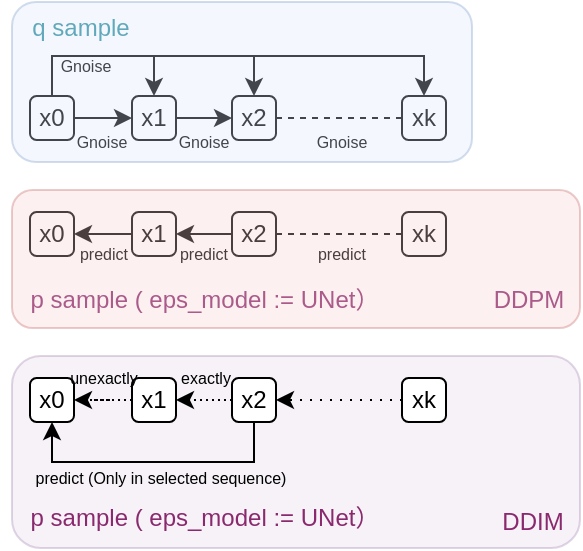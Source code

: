 <mxfile version="27.1.3" pages="2">
  <diagram name="第 1 页" id="ovD-bxoLAg3NraZJKQms">
    <mxGraphModel dx="873" dy="401" grid="0" gridSize="10" guides="1" tooltips="1" connect="1" arrows="1" fold="1" page="1" pageScale="1" pageWidth="3300" pageHeight="4681" math="0" shadow="0">
      <root>
        <mxCell id="0" />
        <mxCell id="1" parent="0" />
        <mxCell id="r8Y3m8feluJLecaW_El3-38" value="" style="rounded=1;whiteSpace=wrap;html=1;fillColor=#e1d5e7;strokeColor=#9673a6;opacity=30;" vertex="1" parent="1">
          <mxGeometry x="51" y="255" width="284" height="96" as="geometry" />
        </mxCell>
        <mxCell id="r8Y3m8feluJLecaW_El3-5" style="edgeStyle=orthogonalEdgeStyle;rounded=0;orthogonalLoop=1;jettySize=auto;html=1;exitX=1;exitY=0.5;exitDx=0;exitDy=0;entryX=0;entryY=0.5;entryDx=0;entryDy=0;" edge="1" parent="1" source="r8Y3m8feluJLecaW_El3-1" target="r8Y3m8feluJLecaW_El3-2">
          <mxGeometry relative="1" as="geometry" />
        </mxCell>
        <mxCell id="r8Y3m8feluJLecaW_El3-8" style="edgeStyle=orthogonalEdgeStyle;rounded=0;orthogonalLoop=1;jettySize=auto;html=1;exitX=0.5;exitY=0;exitDx=0;exitDy=0;entryX=0.5;entryY=0;entryDx=0;entryDy=0;" edge="1" parent="1" source="r8Y3m8feluJLecaW_El3-1" target="r8Y3m8feluJLecaW_El3-2">
          <mxGeometry relative="1" as="geometry" />
        </mxCell>
        <mxCell id="r8Y3m8feluJLecaW_El3-9" style="edgeStyle=orthogonalEdgeStyle;rounded=0;orthogonalLoop=1;jettySize=auto;html=1;exitX=0.5;exitY=0;exitDx=0;exitDy=0;entryX=0.5;entryY=0;entryDx=0;entryDy=0;" edge="1" parent="1" source="r8Y3m8feluJLecaW_El3-1" target="r8Y3m8feluJLecaW_El3-3">
          <mxGeometry relative="1" as="geometry" />
        </mxCell>
        <mxCell id="r8Y3m8feluJLecaW_El3-10" style="edgeStyle=orthogonalEdgeStyle;rounded=0;orthogonalLoop=1;jettySize=auto;html=1;exitX=0.5;exitY=0;exitDx=0;exitDy=0;entryX=0.5;entryY=0;entryDx=0;entryDy=0;" edge="1" parent="1" source="r8Y3m8feluJLecaW_El3-1" target="r8Y3m8feluJLecaW_El3-4">
          <mxGeometry relative="1" as="geometry" />
        </mxCell>
        <mxCell id="r8Y3m8feluJLecaW_El3-1" value="x0" style="rounded=1;whiteSpace=wrap;html=1;" vertex="1" parent="1">
          <mxGeometry x="60" y="125" width="22" height="22" as="geometry" />
        </mxCell>
        <mxCell id="r8Y3m8feluJLecaW_El3-6" style="edgeStyle=orthogonalEdgeStyle;rounded=0;orthogonalLoop=1;jettySize=auto;html=1;exitX=1;exitY=0.5;exitDx=0;exitDy=0;entryX=0;entryY=0.5;entryDx=0;entryDy=0;" edge="1" parent="1" source="r8Y3m8feluJLecaW_El3-2" target="r8Y3m8feluJLecaW_El3-3">
          <mxGeometry relative="1" as="geometry" />
        </mxCell>
        <mxCell id="r8Y3m8feluJLecaW_El3-2" value="x1" style="rounded=1;whiteSpace=wrap;html=1;" vertex="1" parent="1">
          <mxGeometry x="111" y="125" width="22" height="22" as="geometry" />
        </mxCell>
        <mxCell id="r8Y3m8feluJLecaW_El3-3" value="x2" style="rounded=1;whiteSpace=wrap;html=1;" vertex="1" parent="1">
          <mxGeometry x="161" y="125" width="22" height="22" as="geometry" />
        </mxCell>
        <mxCell id="r8Y3m8feluJLecaW_El3-4" value="xk" style="rounded=1;whiteSpace=wrap;html=1;" vertex="1" parent="1">
          <mxGeometry x="246" y="125" width="22" height="22" as="geometry" />
        </mxCell>
        <mxCell id="r8Y3m8feluJLecaW_El3-7" value="" style="endArrow=none;dashed=1;html=1;rounded=0;entryX=0;entryY=0.5;entryDx=0;entryDy=0;exitX=1;exitY=0.5;exitDx=0;exitDy=0;" edge="1" parent="1" source="r8Y3m8feluJLecaW_El3-3" target="r8Y3m8feluJLecaW_El3-4">
          <mxGeometry width="50" height="50" relative="1" as="geometry">
            <mxPoint x="134" y="215" as="sourcePoint" />
            <mxPoint x="184" y="165" as="targetPoint" />
          </mxGeometry>
        </mxCell>
        <mxCell id="r8Y3m8feluJLecaW_El3-12" value="&lt;font style=&quot;color: rgb(44, 142, 158);&quot;&gt;q sample&lt;/font&gt;" style="text;html=1;align=center;verticalAlign=middle;resizable=0;points=[];autosize=1;strokeColor=none;fillColor=none;" vertex="1" parent="1">
          <mxGeometry x="51" y="78" width="67" height="26" as="geometry" />
        </mxCell>
        <mxCell id="r8Y3m8feluJLecaW_El3-14" value="xk" style="rounded=1;whiteSpace=wrap;html=1;" vertex="1" parent="1">
          <mxGeometry x="246" y="183" width="22" height="22" as="geometry" />
        </mxCell>
        <mxCell id="r8Y3m8feluJLecaW_El3-15" value="x0" style="rounded=1;whiteSpace=wrap;html=1;" vertex="1" parent="1">
          <mxGeometry x="60" y="183" width="22" height="22" as="geometry" />
        </mxCell>
        <mxCell id="r8Y3m8feluJLecaW_El3-20" style="edgeStyle=orthogonalEdgeStyle;rounded=0;orthogonalLoop=1;jettySize=auto;html=1;exitX=0;exitY=0.5;exitDx=0;exitDy=0;entryX=1;entryY=0.5;entryDx=0;entryDy=0;" edge="1" parent="1" source="r8Y3m8feluJLecaW_El3-16" target="r8Y3m8feluJLecaW_El3-15">
          <mxGeometry relative="1" as="geometry" />
        </mxCell>
        <mxCell id="r8Y3m8feluJLecaW_El3-16" value="x1" style="rounded=1;whiteSpace=wrap;html=1;" vertex="1" parent="1">
          <mxGeometry x="111" y="183" width="22" height="22" as="geometry" />
        </mxCell>
        <mxCell id="r8Y3m8feluJLecaW_El3-19" style="edgeStyle=orthogonalEdgeStyle;rounded=0;orthogonalLoop=1;jettySize=auto;html=1;exitX=0;exitY=0.5;exitDx=0;exitDy=0;entryX=1;entryY=0.5;entryDx=0;entryDy=0;" edge="1" parent="1" source="r8Y3m8feluJLecaW_El3-17" target="r8Y3m8feluJLecaW_El3-16">
          <mxGeometry relative="1" as="geometry" />
        </mxCell>
        <mxCell id="r8Y3m8feluJLecaW_El3-17" value="x2" style="rounded=1;whiteSpace=wrap;html=1;" vertex="1" parent="1">
          <mxGeometry x="161" y="183" width="22" height="22" as="geometry" />
        </mxCell>
        <mxCell id="r8Y3m8feluJLecaW_El3-18" value="" style="endArrow=none;dashed=1;html=1;rounded=0;entryX=0;entryY=0.5;entryDx=0;entryDy=0;exitX=1;exitY=0.5;exitDx=0;exitDy=0;" edge="1" parent="1" source="r8Y3m8feluJLecaW_El3-17" target="r8Y3m8feluJLecaW_El3-14">
          <mxGeometry width="50" height="50" relative="1" as="geometry">
            <mxPoint x="183" y="226" as="sourcePoint" />
            <mxPoint x="246" y="226" as="targetPoint" />
          </mxGeometry>
        </mxCell>
        <mxCell id="r8Y3m8feluJLecaW_El3-22" value="&lt;font style=&quot;&quot;&gt;p sample ( eps_model := UNet）&lt;/font&gt;" style="text;html=1;align=center;verticalAlign=middle;resizable=0;points=[];autosize=1;strokeColor=none;fillColor=none;fontColor=#8A296D;" vertex="1" parent="1">
          <mxGeometry x="51" y="214" width="192" height="26" as="geometry" />
        </mxCell>
        <mxCell id="r8Y3m8feluJLecaW_El3-23" value="predict" style="text;html=1;align=center;verticalAlign=middle;whiteSpace=wrap;rounded=0;fontSize=8;" vertex="1" parent="1">
          <mxGeometry x="67" y="189" width="60" height="30" as="geometry" />
        </mxCell>
        <mxCell id="r8Y3m8feluJLecaW_El3-24" value="predict" style="text;html=1;align=center;verticalAlign=middle;whiteSpace=wrap;rounded=0;fontSize=8;" vertex="1" parent="1">
          <mxGeometry x="117" y="189" width="60" height="30" as="geometry" />
        </mxCell>
        <mxCell id="r8Y3m8feluJLecaW_El3-25" value="predict" style="text;html=1;align=center;verticalAlign=middle;whiteSpace=wrap;rounded=0;fontSize=8;" vertex="1" parent="1">
          <mxGeometry x="186" y="189" width="60" height="30" as="geometry" />
        </mxCell>
        <mxCell id="r8Y3m8feluJLecaW_El3-27" value="Gnoise" style="text;html=1;align=center;verticalAlign=middle;whiteSpace=wrap;rounded=0;fontSize=8;" vertex="1" parent="1">
          <mxGeometry x="66" y="133" width="60" height="30" as="geometry" />
        </mxCell>
        <mxCell id="r8Y3m8feluJLecaW_El3-28" value="Gnoise" style="text;html=1;align=center;verticalAlign=middle;whiteSpace=wrap;rounded=0;fontSize=8;" vertex="1" parent="1">
          <mxGeometry x="117" y="133" width="60" height="30" as="geometry" />
        </mxCell>
        <mxCell id="r8Y3m8feluJLecaW_El3-29" value="Gnoise" style="text;html=1;align=center;verticalAlign=middle;whiteSpace=wrap;rounded=0;fontSize=8;" vertex="1" parent="1">
          <mxGeometry x="186" y="133" width="60" height="30" as="geometry" />
        </mxCell>
        <mxCell id="r8Y3m8feluJLecaW_El3-30" value="&lt;font style=&quot;&quot;&gt;DDPM&lt;/font&gt;" style="text;html=1;align=center;verticalAlign=middle;resizable=0;points=[];autosize=1;strokeColor=none;fillColor=none;fontColor=#8A296D;" vertex="1" parent="1">
          <mxGeometry x="282" y="214" width="53" height="26" as="geometry" />
        </mxCell>
        <mxCell id="r8Y3m8feluJLecaW_El3-46" style="edgeStyle=orthogonalEdgeStyle;rounded=0;orthogonalLoop=1;jettySize=auto;html=1;exitX=0;exitY=0.5;exitDx=0;exitDy=0;entryX=1;entryY=0.5;entryDx=0;entryDy=0;dashed=1;dashPattern=1 4;" edge="1" parent="1" source="r8Y3m8feluJLecaW_El3-31" target="r8Y3m8feluJLecaW_El3-36">
          <mxGeometry relative="1" as="geometry" />
        </mxCell>
        <mxCell id="r8Y3m8feluJLecaW_El3-31" value="xk" style="rounded=1;whiteSpace=wrap;html=1;" vertex="1" parent="1">
          <mxGeometry x="246" y="266" width="22" height="22" as="geometry" />
        </mxCell>
        <mxCell id="r8Y3m8feluJLecaW_El3-32" value="x0" style="rounded=1;whiteSpace=wrap;html=1;" vertex="1" parent="1">
          <mxGeometry x="60" y="266" width="22" height="22" as="geometry" />
        </mxCell>
        <mxCell id="r8Y3m8feluJLecaW_El3-45" style="edgeStyle=orthogonalEdgeStyle;rounded=0;orthogonalLoop=1;jettySize=auto;html=1;exitX=0;exitY=0.5;exitDx=0;exitDy=0;dashed=1;dashPattern=1 2;strokeWidth=1;" edge="1" parent="1" source="r8Y3m8feluJLecaW_El3-34" target="r8Y3m8feluJLecaW_El3-32">
          <mxGeometry relative="1" as="geometry" />
        </mxCell>
        <mxCell id="r8Y3m8feluJLecaW_El3-34" value="x1" style="rounded=1;whiteSpace=wrap;html=1;" vertex="1" parent="1">
          <mxGeometry x="111" y="266" width="22" height="22" as="geometry" />
        </mxCell>
        <mxCell id="r8Y3m8feluJLecaW_El3-35" style="edgeStyle=orthogonalEdgeStyle;rounded=0;orthogonalLoop=1;jettySize=auto;html=1;exitX=0;exitY=0.5;exitDx=0;exitDy=0;entryX=1;entryY=0.5;entryDx=0;entryDy=0;dashed=1;dashPattern=1 2;" edge="1" parent="1" source="r8Y3m8feluJLecaW_El3-36" target="r8Y3m8feluJLecaW_El3-34">
          <mxGeometry relative="1" as="geometry" />
        </mxCell>
        <mxCell id="r8Y3m8feluJLecaW_El3-47" style="edgeStyle=orthogonalEdgeStyle;rounded=0;orthogonalLoop=1;jettySize=auto;html=1;exitX=0.5;exitY=1;exitDx=0;exitDy=0;entryX=0.5;entryY=1;entryDx=0;entryDy=0;" edge="1" parent="1" source="r8Y3m8feluJLecaW_El3-36" target="r8Y3m8feluJLecaW_El3-32">
          <mxGeometry relative="1" as="geometry" />
        </mxCell>
        <mxCell id="r8Y3m8feluJLecaW_El3-36" value="x2" style="rounded=1;whiteSpace=wrap;html=1;" vertex="1" parent="1">
          <mxGeometry x="161" y="266" width="22" height="22" as="geometry" />
        </mxCell>
        <mxCell id="r8Y3m8feluJLecaW_El3-39" value="&lt;font style=&quot;&quot;&gt;p sample ( eps_model := UNet）&lt;/font&gt;" style="text;html=1;align=center;verticalAlign=middle;resizable=0;points=[];autosize=1;strokeColor=none;fillColor=none;fontColor=#8A296D;" vertex="1" parent="1">
          <mxGeometry x="51" y="323" width="192" height="26" as="geometry" />
        </mxCell>
        <mxCell id="r8Y3m8feluJLecaW_El3-40" value="predict (Only in selected sequence)" style="text;html=1;align=center;verticalAlign=middle;whiteSpace=wrap;rounded=0;fontSize=8;" vertex="1" parent="1">
          <mxGeometry x="45" y="301" width="161" height="30" as="geometry" />
        </mxCell>
        <mxCell id="r8Y3m8feluJLecaW_El3-43" value="&lt;font style=&quot;&quot;&gt;DDIM&lt;/font&gt;" style="text;html=1;align=center;verticalAlign=middle;resizable=0;points=[];autosize=1;strokeColor=none;fillColor=none;fontColor=#8A296D;" vertex="1" parent="1">
          <mxGeometry x="286" y="325" width="49" height="26" as="geometry" />
        </mxCell>
        <mxCell id="r8Y3m8feluJLecaW_El3-44" value="exactly" style="text;html=1;align=center;verticalAlign=middle;whiteSpace=wrap;rounded=0;fontSize=8;" vertex="1" parent="1">
          <mxGeometry x="118" y="251" width="60" height="30" as="geometry" />
        </mxCell>
        <mxCell id="r8Y3m8feluJLecaW_El3-21" value="" style="rounded=1;whiteSpace=wrap;html=1;fillColor=#f8cecc;strokeColor=#b85450;opacity=30;" vertex="1" parent="1">
          <mxGeometry x="51" y="172" width="284" height="69" as="geometry" />
        </mxCell>
        <mxCell id="r8Y3m8feluJLecaW_El3-48" value="unexactly" style="text;html=1;align=center;verticalAlign=middle;whiteSpace=wrap;rounded=0;fontSize=8;" vertex="1" parent="1">
          <mxGeometry x="67" y="251" width="60" height="30" as="geometry" />
        </mxCell>
        <mxCell id="r8Y3m8feluJLecaW_El3-49" value="Gnoise" style="text;html=1;align=center;verticalAlign=middle;whiteSpace=wrap;rounded=0;fontSize=8;" vertex="1" parent="1">
          <mxGeometry x="58" y="95" width="60" height="30" as="geometry" />
        </mxCell>
        <mxCell id="r8Y3m8feluJLecaW_El3-13" value="" style="rounded=1;whiteSpace=wrap;html=1;fillColor=#dae8fc;strokeColor=#6c8ebf;opacity=30;" vertex="1" parent="1">
          <mxGeometry x="51" y="78" width="230" height="80" as="geometry" />
        </mxCell>
      </root>
    </mxGraphModel>
  </diagram>
  <diagram id="jmVJbc63kUlY9ldtbJyO" name="第 2 页">
    <mxGraphModel dx="1047" dy="503" grid="1" gridSize="10" guides="1" tooltips="1" connect="1" arrows="1" fold="1" page="1" pageScale="1" pageWidth="827" pageHeight="1169" math="0" shadow="0">
      <root>
        <mxCell id="0" />
        <mxCell id="1" parent="0" />
        <mxCell id="UfOEyy3D_eDfJKP1HH6v-1" value="教务员" style="shape=umlActor;verticalLabelPosition=bottom;verticalAlign=top;html=1;outlineConnect=0;" vertex="1" parent="1">
          <mxGeometry x="140" y="40" width="30" height="60" as="geometry" />
        </mxCell>
        <mxCell id="UfOEyy3D_eDfJKP1HH6v-2" value="" style="rounded=1;whiteSpace=wrap;html=1;" vertex="1" parent="1">
          <mxGeometry x="145" y="150" width="20" height="230" as="geometry" />
        </mxCell>
        <mxCell id="UfOEyy3D_eDfJKP1HH6v-3" value="" style="endArrow=none;dashed=1;html=1;rounded=0;" edge="1" parent="1">
          <mxGeometry width="50" height="50" relative="1" as="geometry">
            <mxPoint x="155" y="390" as="sourcePoint" />
            <mxPoint x="155" y="130" as="targetPoint" />
          </mxGeometry>
        </mxCell>
        <mxCell id="UfOEyy3D_eDfJKP1HH6v-33" style="edgeStyle=orthogonalEdgeStyle;rounded=0;orthogonalLoop=1;jettySize=auto;html=1;exitX=0;exitY=1;exitDx=0;exitDy=0;entryX=1;entryY=1;entryDx=0;entryDy=0;dashed=1;" edge="1" parent="1" source="UfOEyy3D_eDfJKP1HH6v-4" target="UfOEyy3D_eDfJKP1HH6v-2">
          <mxGeometry relative="1" as="geometry">
            <Array as="points">
              <mxPoint x="210" y="380" />
              <mxPoint x="210" y="380" />
            </Array>
          </mxGeometry>
        </mxCell>
        <mxCell id="UfOEyy3D_eDfJKP1HH6v-4" value="" style="rounded=1;whiteSpace=wrap;html=1;" vertex="1" parent="1">
          <mxGeometry x="240" y="150" width="20" height="230" as="geometry" />
        </mxCell>
        <mxCell id="UfOEyy3D_eDfJKP1HH6v-5" value="" style="endArrow=none;dashed=1;html=1;rounded=0;entryX=0.5;entryY=1;entryDx=0;entryDy=0;" edge="1" parent="1" target="UfOEyy3D_eDfJKP1HH6v-6">
          <mxGeometry width="50" height="50" relative="1" as="geometry">
            <mxPoint x="250" y="390" as="sourcePoint" />
            <mxPoint x="250" y="130" as="targetPoint" />
          </mxGeometry>
        </mxCell>
        <mxCell id="UfOEyy3D_eDfJKP1HH6v-6" value="&lt;div&gt;&amp;lt;&amp;lt;Boundary&amp;gt;&amp;gt;&lt;/div&gt;SetUpCourseUI" style="rounded=0;whiteSpace=wrap;html=1;" vertex="1" parent="1">
          <mxGeometry x="205" y="70" width="90" height="30" as="geometry" />
        </mxCell>
        <mxCell id="UfOEyy3D_eDfJKP1HH6v-23" style="edgeStyle=orthogonalEdgeStyle;rounded=0;orthogonalLoop=1;jettySize=auto;html=1;exitX=1;exitY=0.25;exitDx=0;exitDy=0;entryX=0;entryY=0.25;entryDx=0;entryDy=0;" edge="1" parent="1" source="UfOEyy3D_eDfJKP1HH6v-7" target="UfOEyy3D_eDfJKP1HH6v-10">
          <mxGeometry relative="1" as="geometry" />
        </mxCell>
        <mxCell id="UfOEyy3D_eDfJKP1HH6v-9" value="&lt;div&gt;&amp;lt;&amp;lt;Controller&amp;gt;&amp;gt;&lt;/div&gt;SetUpCourseManager" style="rounded=0;whiteSpace=wrap;html=1;" vertex="1" parent="1">
          <mxGeometry x="310" y="70" width="120" height="30" as="geometry" />
        </mxCell>
        <mxCell id="UfOEyy3D_eDfJKP1HH6v-10" value="" style="rounded=1;whiteSpace=wrap;html=1;" vertex="1" parent="1">
          <mxGeometry x="475" y="200" width="20" height="40" as="geometry" />
        </mxCell>
        <mxCell id="UfOEyy3D_eDfJKP1HH6v-12" value="&lt;div&gt;&amp;lt;&amp;lt;Entity&amp;gt;&amp;gt;&lt;/div&gt;CourseLibrary" style="rounded=0;whiteSpace=wrap;html=1;" vertex="1" parent="1">
          <mxGeometry x="440" y="70" width="90" height="30" as="geometry" />
        </mxCell>
        <mxCell id="UfOEyy3D_eDfJKP1HH6v-13" value="" style="endArrow=classic;html=1;rounded=0;exitX=1.004;exitY=0.075;exitDx=0;exitDy=0;exitPerimeter=0;" edge="1" parent="1" source="UfOEyy3D_eDfJKP1HH6v-2">
          <mxGeometry width="50" height="50" relative="1" as="geometry">
            <mxPoint x="180" y="170" as="sourcePoint" />
            <mxPoint x="240" y="167" as="targetPoint" />
          </mxGeometry>
        </mxCell>
        <mxCell id="UfOEyy3D_eDfJKP1HH6v-16" value="" style="endArrow=classic;html=1;rounded=0;exitX=1.004;exitY=0.075;exitDx=0;exitDy=0;exitPerimeter=0;entryX=0.047;entryY=0.132;entryDx=0;entryDy=0;entryPerimeter=0;" edge="1" parent="1" target="UfOEyy3D_eDfJKP1HH6v-7">
          <mxGeometry width="50" height="50" relative="1" as="geometry">
            <mxPoint x="260" y="190" as="sourcePoint" />
            <mxPoint x="335" y="190" as="targetPoint" />
          </mxGeometry>
        </mxCell>
        <mxCell id="UfOEyy3D_eDfJKP1HH6v-22" value="" style="rounded=1;whiteSpace=wrap;html=1;" vertex="1" parent="1">
          <mxGeometry x="475" y="260" width="20" height="60" as="geometry" />
        </mxCell>
        <mxCell id="UfOEyy3D_eDfJKP1HH6v-24" value="" style="endArrow=classic;html=1;rounded=0;exitX=1.004;exitY=0.075;exitDx=0;exitDy=0;exitPerimeter=0;" edge="1" parent="1" target="UfOEyy3D_eDfJKP1HH6v-7">
          <mxGeometry width="50" height="50" relative="1" as="geometry">
            <mxPoint x="375" y="264.66" as="sourcePoint" />
            <mxPoint x="470" y="265" as="targetPoint" />
          </mxGeometry>
        </mxCell>
        <mxCell id="UfOEyy3D_eDfJKP1HH6v-28" style="edgeStyle=orthogonalEdgeStyle;rounded=0;orthogonalLoop=1;jettySize=auto;html=1;exitX=1;exitY=0.75;exitDx=0;exitDy=0;entryX=0;entryY=0.5;entryDx=0;entryDy=0;" edge="1" parent="1" source="UfOEyy3D_eDfJKP1HH6v-7" target="UfOEyy3D_eDfJKP1HH6v-22">
          <mxGeometry relative="1" as="geometry" />
        </mxCell>
        <mxCell id="UfOEyy3D_eDfJKP1HH6v-31" style="edgeStyle=orthogonalEdgeStyle;rounded=0;orthogonalLoop=1;jettySize=auto;html=1;exitX=0;exitY=1;exitDx=0;exitDy=0;entryX=1;entryY=0.783;entryDx=0;entryDy=0;entryPerimeter=0;dashed=1;" edge="1" parent="1" source="UfOEyy3D_eDfJKP1HH6v-7" target="UfOEyy3D_eDfJKP1HH6v-4">
          <mxGeometry relative="1" as="geometry">
            <mxPoint x="270" y="330" as="targetPoint" />
            <Array as="points">
              <mxPoint x="340" y="330" />
              <mxPoint x="340" y="330" />
            </Array>
          </mxGeometry>
        </mxCell>
        <mxCell id="UfOEyy3D_eDfJKP1HH6v-7" value="" style="rounded=1;whiteSpace=wrap;html=1;" vertex="1" parent="1">
          <mxGeometry x="360" y="170" width="20" height="160" as="geometry" />
        </mxCell>
        <mxCell id="UfOEyy3D_eDfJKP1HH6v-26" style="edgeStyle=orthogonalEdgeStyle;rounded=0;orthogonalLoop=1;jettySize=auto;html=1;exitX=0;exitY=0.75;exitDx=0;exitDy=0;dashed=1;" edge="1" parent="1" source="UfOEyy3D_eDfJKP1HH6v-10">
          <mxGeometry relative="1" as="geometry">
            <mxPoint x="380" y="230" as="targetPoint" />
            <Array as="points" />
          </mxGeometry>
        </mxCell>
        <mxCell id="UfOEyy3D_eDfJKP1HH6v-27" style="edgeStyle=orthogonalEdgeStyle;rounded=0;orthogonalLoop=1;jettySize=auto;html=1;exitX=0;exitY=0.75;exitDx=0;exitDy=0;dashed=1;" edge="1" parent="1">
          <mxGeometry relative="1" as="geometry">
            <mxPoint x="475" y="300" as="sourcePoint" />
            <mxPoint x="380" y="300" as="targetPoint" />
            <Array as="points" />
          </mxGeometry>
        </mxCell>
        <mxCell id="UfOEyy3D_eDfJKP1HH6v-11" value="" style="endArrow=none;dashed=1;html=1;rounded=0;entryX=0.5;entryY=1;entryDx=0;entryDy=0;" edge="1" parent="1" target="UfOEyy3D_eDfJKP1HH6v-12">
          <mxGeometry width="50" height="50" relative="1" as="geometry">
            <mxPoint x="485" y="390" as="sourcePoint" />
            <mxPoint x="485" y="130" as="targetPoint" />
            <Array as="points" />
          </mxGeometry>
        </mxCell>
        <mxCell id="UfOEyy3D_eDfJKP1HH6v-8" value="" style="endArrow=none;dashed=1;html=1;rounded=0;entryX=0.5;entryY=1;entryDx=0;entryDy=0;" edge="1" parent="1" target="UfOEyy3D_eDfJKP1HH6v-9">
          <mxGeometry width="50" height="50" relative="1" as="geometry">
            <mxPoint x="370" y="390" as="sourcePoint" />
            <mxPoint x="365" y="130" as="targetPoint" />
          </mxGeometry>
        </mxCell>
        <mxCell id="UfOEyy3D_eDfJKP1HH6v-34" value="待创建课程信息" style="text;html=1;align=center;verticalAlign=middle;resizable=0;points=[];autosize=1;strokeColor=none;fillColor=none;fontSize=8;" vertex="1" parent="1">
          <mxGeometry x="160" y="150" width="80" height="20" as="geometry" />
        </mxCell>
        <mxCell id="UfOEyy3D_eDfJKP1HH6v-35" value="课程保存成功提示" style="text;html=1;align=center;verticalAlign=middle;resizable=0;points=[];autosize=1;strokeColor=none;fillColor=none;fontSize=8;" vertex="1" parent="1">
          <mxGeometry x="155" y="360" width="90" height="20" as="geometry" />
        </mxCell>
        <mxCell id="UfOEyy3D_eDfJKP1HH6v-36" value="发送待创建课程信息" style="text;html=1;align=center;verticalAlign=middle;resizable=0;points=[];autosize=1;strokeColor=none;fillColor=none;fontSize=8;" vertex="1" parent="1">
          <mxGeometry x="260" y="170" width="100" height="20" as="geometry" />
        </mxCell>
        <mxCell id="UfOEyy3D_eDfJKP1HH6v-38" value="检查信息合法" style="text;html=1;align=center;verticalAlign=middle;resizable=0;points=[];autosize=1;strokeColor=none;fillColor=none;fontSize=8;" vertex="1" parent="1">
          <mxGeometry x="390" y="190" width="70" height="20" as="geometry" />
        </mxCell>
        <mxCell id="UfOEyy3D_eDfJKP1HH6v-39" value="合法检查结果" style="text;html=1;align=center;verticalAlign=middle;resizable=0;points=[];autosize=1;strokeColor=none;fillColor=none;fontSize=8;" vertex="1" parent="1">
          <mxGeometry x="390" y="210" width="70" height="20" as="geometry" />
        </mxCell>
        <mxCell id="UfOEyy3D_eDfJKP1HH6v-40" value="创建并保存课程" style="text;html=1;align=center;verticalAlign=middle;resizable=0;points=[];autosize=1;strokeColor=none;fillColor=none;fontSize=8;" vertex="1" parent="1">
          <mxGeometry x="385" y="270" width="80" height="20" as="geometry" />
        </mxCell>
        <mxCell id="UfOEyy3D_eDfJKP1HH6v-41" value="课程保存结果" style="text;html=1;align=center;verticalAlign=middle;resizable=0;points=[];autosize=1;strokeColor=none;fillColor=none;fontSize=8;" vertex="1" parent="1">
          <mxGeometry x="390" y="300" width="70" height="20" as="geometry" />
        </mxCell>
        <mxCell id="UfOEyy3D_eDfJKP1HH6v-42" value="课程保存成功信息" style="text;html=1;align=center;verticalAlign=middle;resizable=0;points=[];autosize=1;strokeColor=none;fillColor=none;fontSize=8;" vertex="1" parent="1">
          <mxGeometry x="265" y="310" width="90" height="20" as="geometry" />
        </mxCell>
      </root>
    </mxGraphModel>
  </diagram>
</mxfile>
